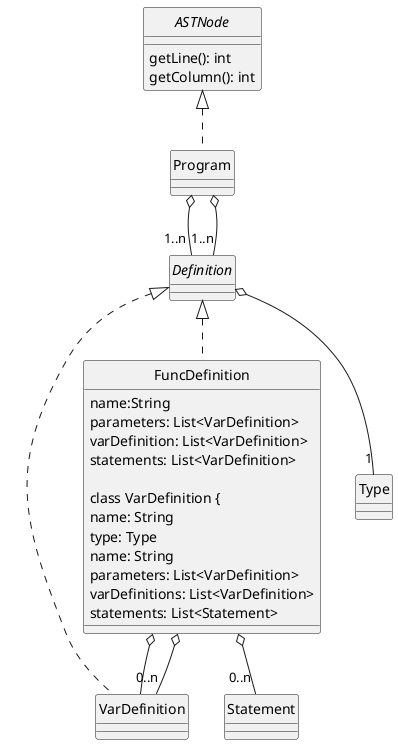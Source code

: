 @startuml Program
skinparam style strictuml
skinparam monochrome true




interface ASTNode {
    getLine(): int
    getColumn(): int
}

class Program

interface Definition

class VarDefinition
class FuncDefinition{
    name:String
    parameters: List<VarDefinition>
    varDefinition: List<VarDefinition>
    statements: List<VarDefinition>

class VarDefinition {
    name: String
    type: Type
}
class FuncDefinition {
    name: String
    parameters: List<VarDefinition>
    varDefinitions: List<VarDefinition>
    statements: List<Statement>

}

ASTNode <|.. Program

Definition <|.. VarDefinition
Definition <|.. FuncDefinition
Definition o-- "1" Type

FuncDefinition o-- VarDefinition
Program o-- "1..n" Definition



Program o-- "1..n" Definition

FuncDefinition o-- "0..n" Statement
FuncDefinition o-- "0..n" VarDefinition


@enduml
